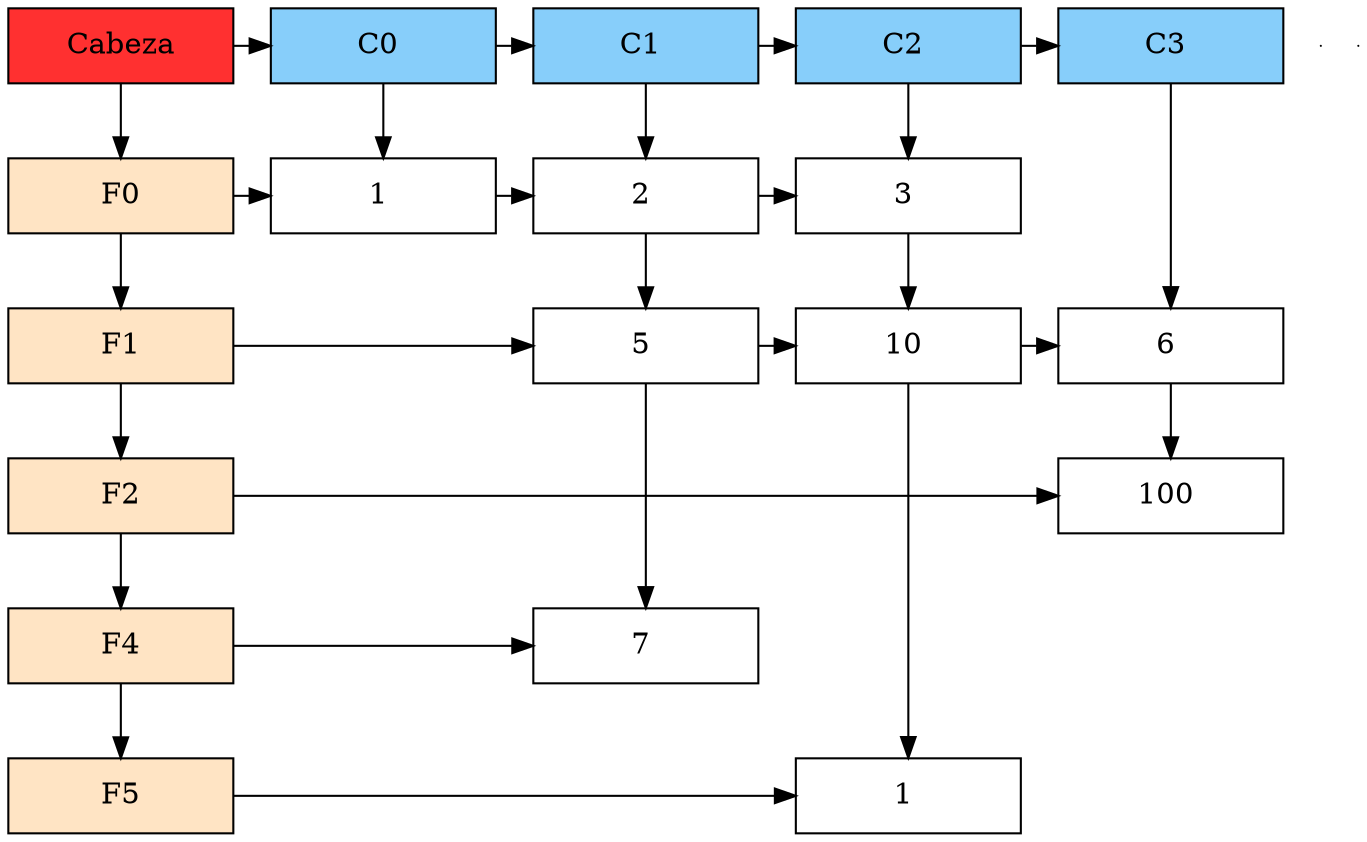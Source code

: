 digraph G {
node [shape=box];
Mt[ label ="Cabeza", width = 1.5, style = filled, fillcolor = firebrick1, group = 1 ];
e0[ shape = point, width = 0 ];
e1[ shape = point, width = 0 ];
Mt -> node0headhead;
node0headhead [label="F0" width = 1.5 style = filled, fillcolor = bisque1, group = 1];
node0headhead -> node1headhead;
node1headhead [label="F1" width = 1.5 style = filled, fillcolor = bisque1, group = 1];
node1headhead -> node2headhead;
node2headhead [label="F2" width = 1.5 style = filled, fillcolor = bisque1, group = 1];
node2headhead -> node4headhead;
node4headhead [label="F4" width = 1.5 style = filled, fillcolor = bisque1, group = 1];
node4headhead -> node5headhead;
node5headhead [label="F5" width = 1.5 style = filled, fillcolor = bisque1, group = 1];
Mt -> nodehead0head;
nodehead0head [label="C0 " width = 1.5 style = filled, fillcolor = lightskyblue, group = 1000 ];
nodehead0head -> nodehead1head;
nodehead1head [label="C1 " width = 1.5 style = filled, fillcolor = lightskyblue, group = 1001 ];
nodehead1head -> nodehead2head;
nodehead2head [label="C2 " width = 1.5 style = filled, fillcolor = lightskyblue, group = 1002 ];
nodehead2head -> nodehead3head;
nodehead3head [label="C3 " width = 1.5 style = filled, fillcolor = lightskyblue, group = 1003 ];
{ rank = same; Mt; nodehead0head; nodehead1head; nodehead2head; nodehead3head; };
node001 [label="1 " width = 1.5, group = 1000 ];
node012 [label="2 " width = 1.5, group = 1001 ];
node023 [label="3 " width = 1.5, group = 1002 ];
node115 [label="5 " width = 1.5, group = 1001 ];
node1210 [label="10 " width = 1.5, group = 1002 ];
node136 [label="6 " width = 1.5, group = 1003 ];
node23100 [label="100 " width = 1.5, group = 1003 ];
node417 [label="7 " width = 1.5, group = 1001 ];
node521 [label="1 " width = 1.5, group = 1002 ];
node0headhead -> node001;
node001 -> node012;
nodehead0head -> node001;
node012 -> node023;
nodehead1head -> node012;
nodehead2head -> node023;
{ rank = same; node0headhead; node001; node012; node023; };
node1headhead -> node115;
node115 -> node1210;
node012 -> node115;
node1210 -> node136;
node023 -> node1210;
nodehead3head -> node136;
{ rank = same; node1headhead; node115; node1210; node136; };
node2headhead -> node23100;
node136 -> node23100;
{ rank = same; node2headhead; node23100; };
node4headhead -> node417;
node115 -> node417;
{ rank = same; node4headhead; node417; };
node5headhead -> node521;
node1210 -> node521;
{ rank = same; node5headhead; node521; };
}

